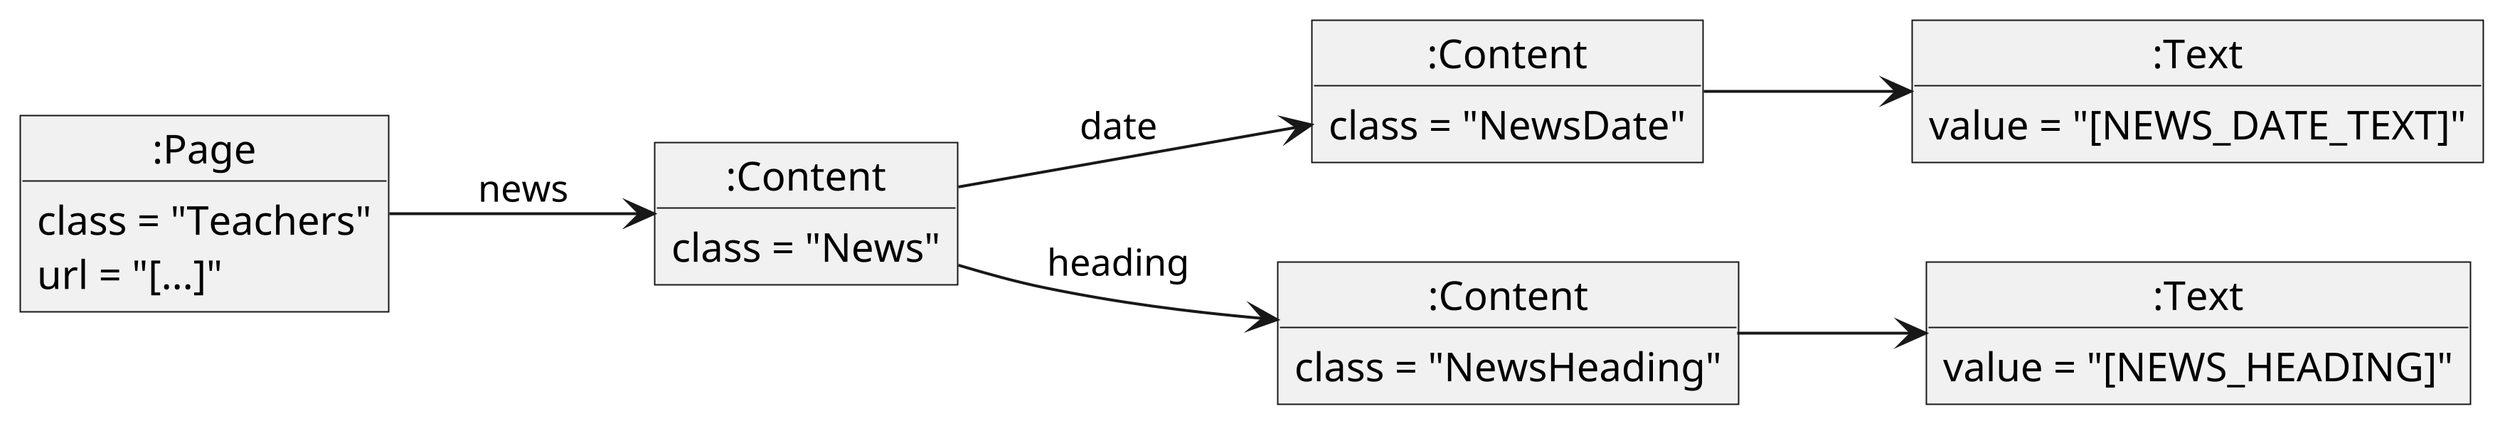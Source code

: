 @startuml
scale 3840*2160
left to right direction

object ":Page" as page {
    class = "Teachers"
    url = "[...]"
}

object ":Content" as news {
    class = "News"
}

object ":Content" as newsDate {
    class = "NewsDate"
}

object ":Text" as newsDateText {
    value = "[NEWS_DATE_TEXT]"
}

object ":Content" as newsHeading {
    class = "NewsHeading"
}

object ":Text" as newsHeadingText {
    value = "[NEWS_HEADING]"
}

page --> news : news
news --> newsDate : date
news --> newsHeading : heading
newsDate --> newsDateText
newsHeading --> newsHeadingText
@enduml